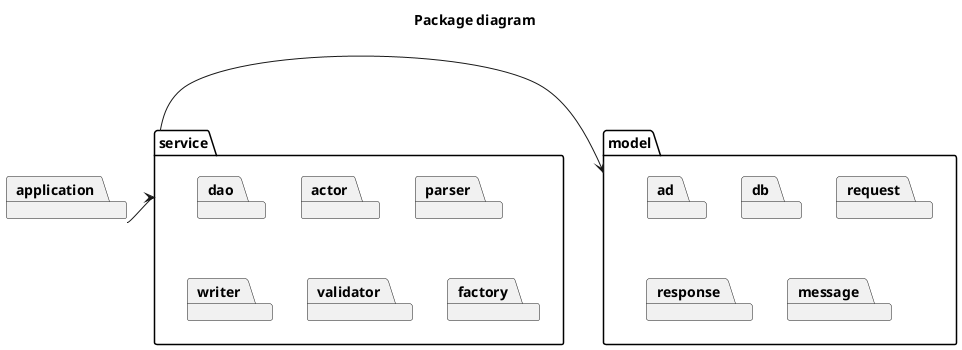 @startuml

title Package diagram

skinparam componentStyle uml2

package model {
    package ad
    package db
    package request
    package response
    package message
}
package service {
    package dao
    package actor
    package parser
    package writer
    package validator
    package factory
}
package application

application -> service
service -> model

@enduml
